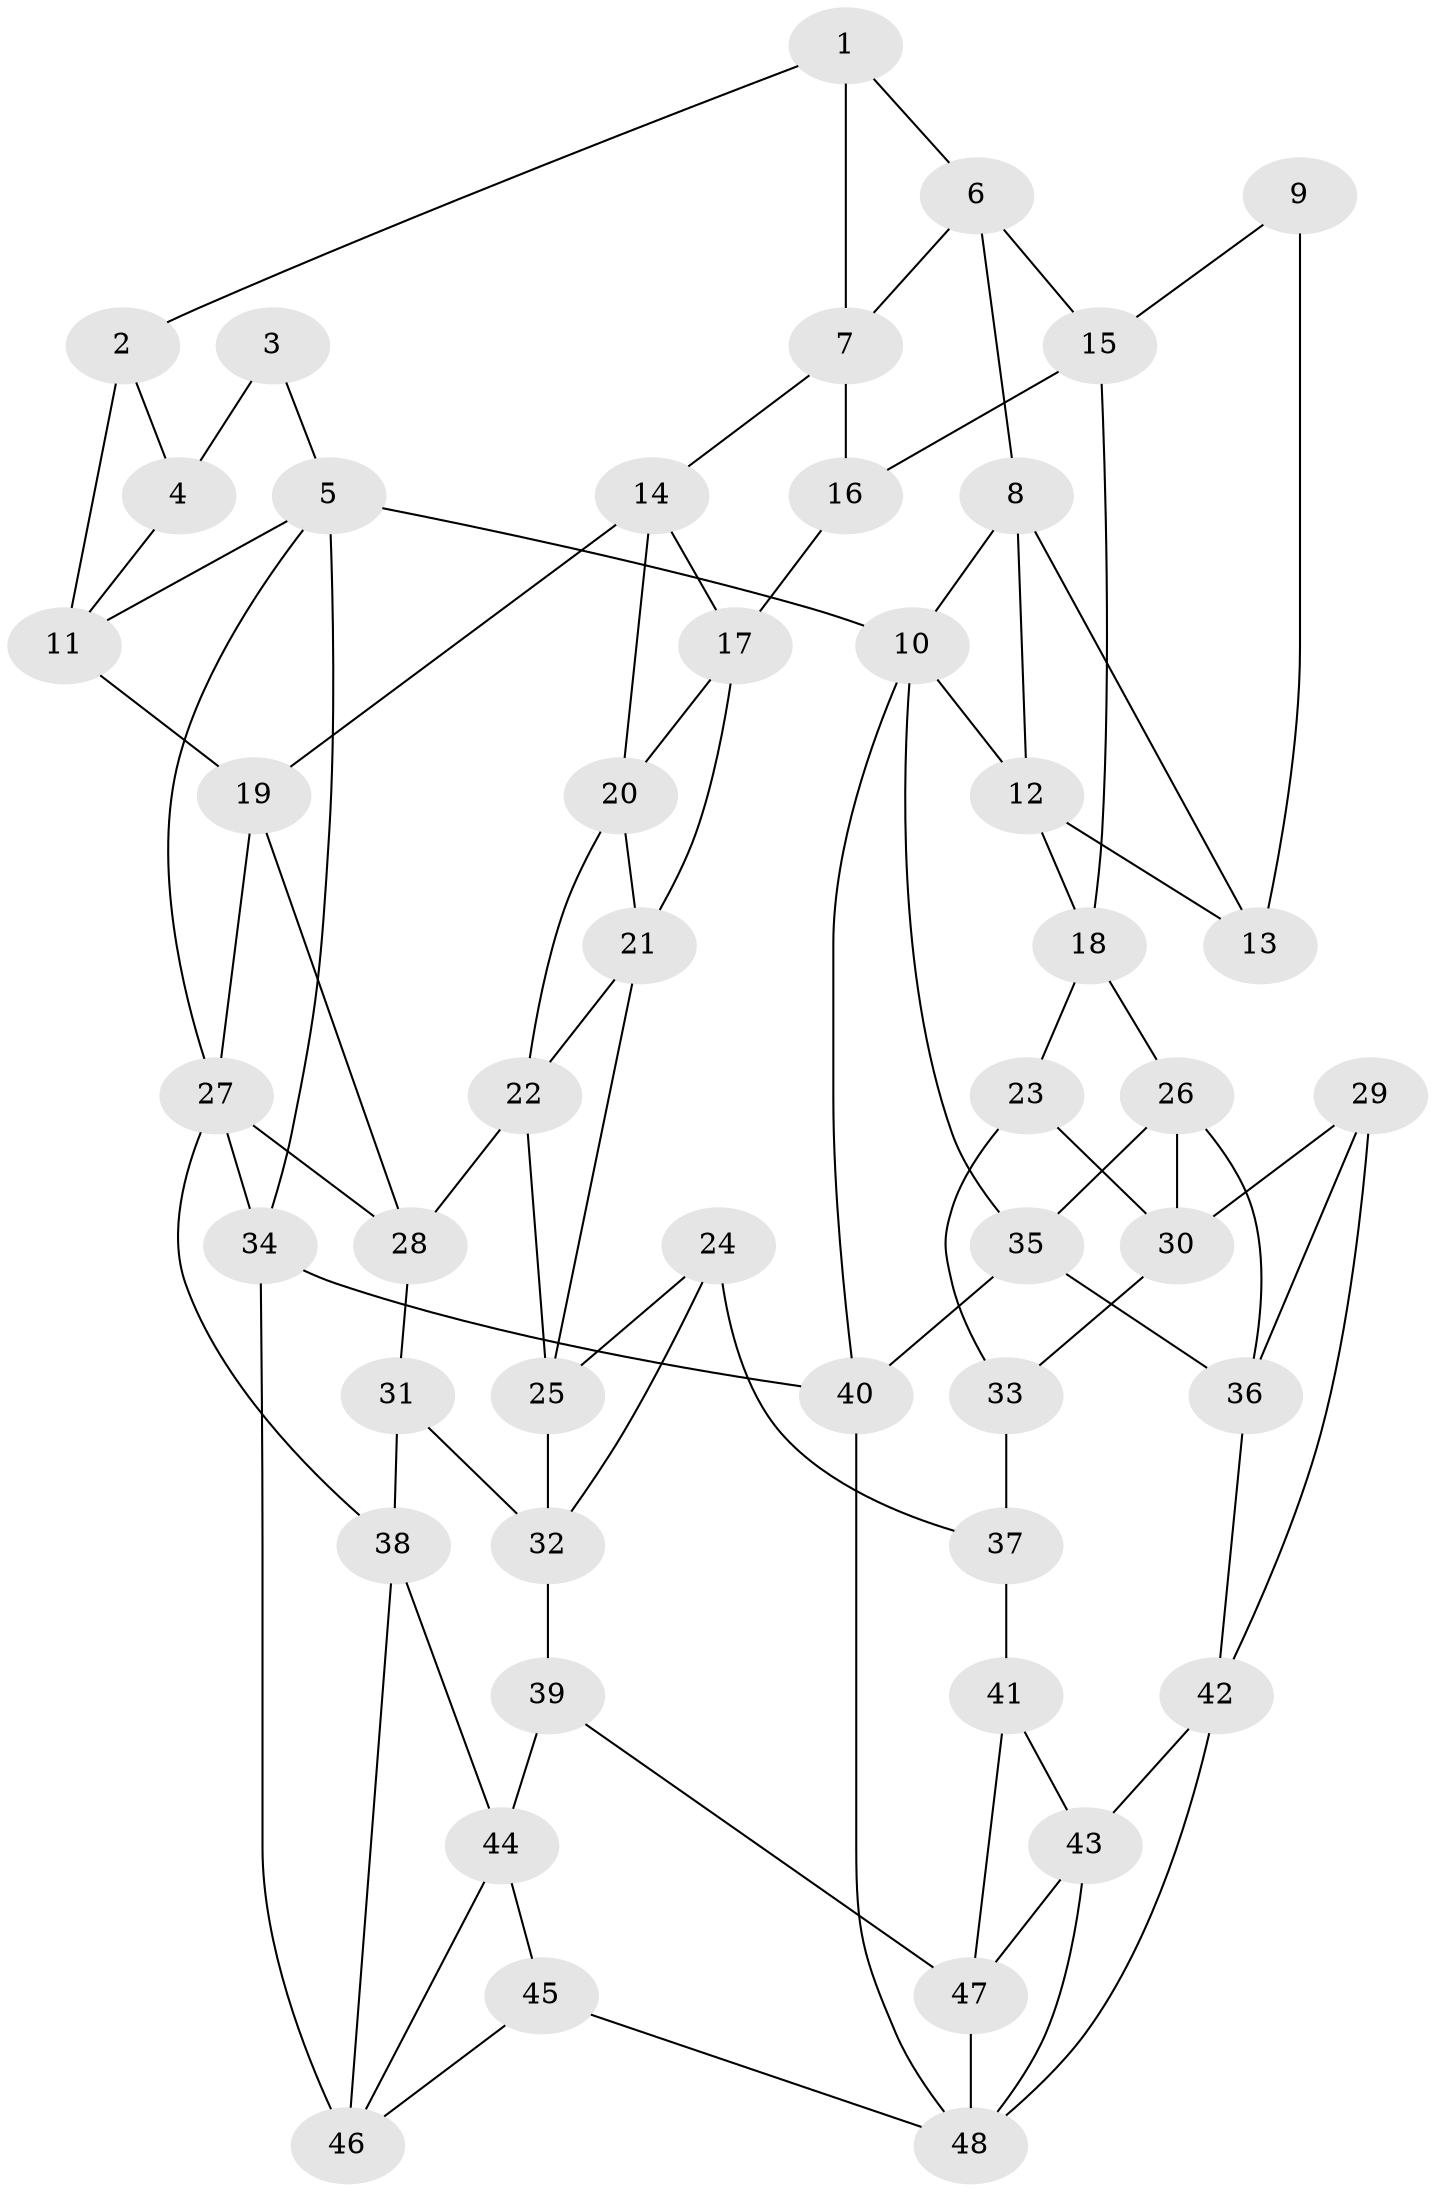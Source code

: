 // original degree distribution, {3: 0.020833333333333332, 4: 0.20833333333333334, 5: 0.5833333333333334, 6: 0.1875}
// Generated by graph-tools (version 1.1) at 2025/38/03/04/25 23:38:22]
// undirected, 48 vertices, 89 edges
graph export_dot {
  node [color=gray90,style=filled];
  1;
  2;
  3;
  4;
  5;
  6;
  7;
  8;
  9;
  10;
  11;
  12;
  13;
  14;
  15;
  16;
  17;
  18;
  19;
  20;
  21;
  22;
  23;
  24;
  25;
  26;
  27;
  28;
  29;
  30;
  31;
  32;
  33;
  34;
  35;
  36;
  37;
  38;
  39;
  40;
  41;
  42;
  43;
  44;
  45;
  46;
  47;
  48;
  1 -- 2 [weight=1.0];
  1 -- 6 [weight=1.0];
  1 -- 7 [weight=1.0];
  2 -- 4 [weight=1.0];
  2 -- 11 [weight=1.0];
  3 -- 4 [weight=2.0];
  3 -- 5 [weight=1.0];
  4 -- 11 [weight=1.0];
  5 -- 10 [weight=1.0];
  5 -- 11 [weight=1.0];
  5 -- 27 [weight=1.0];
  5 -- 34 [weight=1.0];
  6 -- 7 [weight=1.0];
  6 -- 8 [weight=1.0];
  6 -- 15 [weight=1.0];
  7 -- 14 [weight=1.0];
  7 -- 16 [weight=1.0];
  8 -- 10 [weight=1.0];
  8 -- 12 [weight=1.0];
  8 -- 13 [weight=1.0];
  9 -- 13 [weight=2.0];
  9 -- 15 [weight=1.0];
  10 -- 12 [weight=1.0];
  10 -- 35 [weight=1.0];
  10 -- 40 [weight=1.0];
  11 -- 19 [weight=1.0];
  12 -- 13 [weight=1.0];
  12 -- 18 [weight=1.0];
  14 -- 17 [weight=1.0];
  14 -- 19 [weight=1.0];
  14 -- 20 [weight=1.0];
  15 -- 16 [weight=1.0];
  15 -- 18 [weight=1.0];
  16 -- 17 [weight=1.0];
  17 -- 20 [weight=1.0];
  17 -- 21 [weight=1.0];
  18 -- 23 [weight=1.0];
  18 -- 26 [weight=1.0];
  19 -- 27 [weight=1.0];
  19 -- 28 [weight=1.0];
  20 -- 21 [weight=1.0];
  20 -- 22 [weight=1.0];
  21 -- 22 [weight=1.0];
  21 -- 25 [weight=1.0];
  22 -- 25 [weight=1.0];
  22 -- 28 [weight=1.0];
  23 -- 30 [weight=1.0];
  23 -- 33 [weight=1.0];
  24 -- 25 [weight=1.0];
  24 -- 32 [weight=1.0];
  24 -- 37 [weight=1.0];
  25 -- 32 [weight=1.0];
  26 -- 30 [weight=1.0];
  26 -- 35 [weight=1.0];
  26 -- 36 [weight=1.0];
  27 -- 28 [weight=1.0];
  27 -- 34 [weight=1.0];
  27 -- 38 [weight=1.0];
  28 -- 31 [weight=1.0];
  29 -- 30 [weight=1.0];
  29 -- 36 [weight=1.0];
  29 -- 42 [weight=1.0];
  30 -- 33 [weight=1.0];
  31 -- 32 [weight=1.0];
  31 -- 38 [weight=1.0];
  32 -- 39 [weight=1.0];
  33 -- 37 [weight=2.0];
  34 -- 40 [weight=1.0];
  34 -- 46 [weight=2.0];
  35 -- 36 [weight=1.0];
  35 -- 40 [weight=1.0];
  36 -- 42 [weight=1.0];
  37 -- 41 [weight=1.0];
  38 -- 44 [weight=1.0];
  38 -- 46 [weight=1.0];
  39 -- 44 [weight=1.0];
  39 -- 47 [weight=1.0];
  40 -- 48 [weight=1.0];
  41 -- 43 [weight=1.0];
  41 -- 47 [weight=1.0];
  42 -- 43 [weight=1.0];
  42 -- 48 [weight=1.0];
  43 -- 47 [weight=1.0];
  43 -- 48 [weight=1.0];
  44 -- 45 [weight=1.0];
  44 -- 46 [weight=1.0];
  45 -- 46 [weight=1.0];
  45 -- 48 [weight=1.0];
  47 -- 48 [weight=1.0];
}
